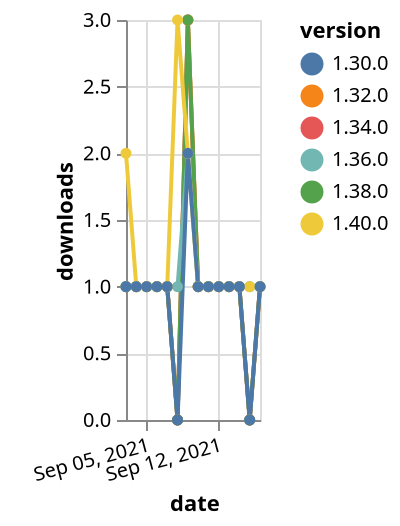 {"$schema": "https://vega.github.io/schema/vega-lite/v5.json", "description": "A simple bar chart with embedded data.", "data": {"values": [{"date": "2021-09-03", "total": 186, "delta": 1, "version": "1.34.0"}, {"date": "2021-09-04", "total": 187, "delta": 1, "version": "1.34.0"}, {"date": "2021-09-05", "total": 188, "delta": 1, "version": "1.34.0"}, {"date": "2021-09-06", "total": 189, "delta": 1, "version": "1.34.0"}, {"date": "2021-09-07", "total": 190, "delta": 1, "version": "1.34.0"}, {"date": "2021-09-08", "total": 190, "delta": 0, "version": "1.34.0"}, {"date": "2021-09-09", "total": 193, "delta": 3, "version": "1.34.0"}, {"date": "2021-09-10", "total": 194, "delta": 1, "version": "1.34.0"}, {"date": "2021-09-11", "total": 195, "delta": 1, "version": "1.34.0"}, {"date": "2021-09-12", "total": 196, "delta": 1, "version": "1.34.0"}, {"date": "2021-09-13", "total": 197, "delta": 1, "version": "1.34.0"}, {"date": "2021-09-14", "total": 198, "delta": 1, "version": "1.34.0"}, {"date": "2021-09-15", "total": 198, "delta": 0, "version": "1.34.0"}, {"date": "2021-09-16", "total": 199, "delta": 1, "version": "1.34.0"}, {"date": "2021-09-03", "total": 184, "delta": 1, "version": "1.32.0"}, {"date": "2021-09-04", "total": 185, "delta": 1, "version": "1.32.0"}, {"date": "2021-09-05", "total": 186, "delta": 1, "version": "1.32.0"}, {"date": "2021-09-06", "total": 187, "delta": 1, "version": "1.32.0"}, {"date": "2021-09-07", "total": 188, "delta": 1, "version": "1.32.0"}, {"date": "2021-09-08", "total": 188, "delta": 0, "version": "1.32.0"}, {"date": "2021-09-09", "total": 191, "delta": 3, "version": "1.32.0"}, {"date": "2021-09-10", "total": 192, "delta": 1, "version": "1.32.0"}, {"date": "2021-09-11", "total": 193, "delta": 1, "version": "1.32.0"}, {"date": "2021-09-12", "total": 194, "delta": 1, "version": "1.32.0"}, {"date": "2021-09-13", "total": 195, "delta": 1, "version": "1.32.0"}, {"date": "2021-09-14", "total": 196, "delta": 1, "version": "1.32.0"}, {"date": "2021-09-15", "total": 196, "delta": 0, "version": "1.32.0"}, {"date": "2021-09-16", "total": 197, "delta": 1, "version": "1.32.0"}, {"date": "2021-09-03", "total": 192, "delta": 1, "version": "1.38.0"}, {"date": "2021-09-04", "total": 193, "delta": 1, "version": "1.38.0"}, {"date": "2021-09-05", "total": 194, "delta": 1, "version": "1.38.0"}, {"date": "2021-09-06", "total": 195, "delta": 1, "version": "1.38.0"}, {"date": "2021-09-07", "total": 196, "delta": 1, "version": "1.38.0"}, {"date": "2021-09-08", "total": 196, "delta": 0, "version": "1.38.0"}, {"date": "2021-09-09", "total": 199, "delta": 3, "version": "1.38.0"}, {"date": "2021-09-10", "total": 200, "delta": 1, "version": "1.38.0"}, {"date": "2021-09-11", "total": 201, "delta": 1, "version": "1.38.0"}, {"date": "2021-09-12", "total": 202, "delta": 1, "version": "1.38.0"}, {"date": "2021-09-13", "total": 203, "delta": 1, "version": "1.38.0"}, {"date": "2021-09-14", "total": 204, "delta": 1, "version": "1.38.0"}, {"date": "2021-09-15", "total": 204, "delta": 0, "version": "1.38.0"}, {"date": "2021-09-16", "total": 205, "delta": 1, "version": "1.38.0"}, {"date": "2021-09-03", "total": 160, "delta": 1, "version": "1.36.0"}, {"date": "2021-09-04", "total": 161, "delta": 1, "version": "1.36.0"}, {"date": "2021-09-05", "total": 162, "delta": 1, "version": "1.36.0"}, {"date": "2021-09-06", "total": 163, "delta": 1, "version": "1.36.0"}, {"date": "2021-09-07", "total": 164, "delta": 1, "version": "1.36.0"}, {"date": "2021-09-08", "total": 165, "delta": 1, "version": "1.36.0"}, {"date": "2021-09-09", "total": 167, "delta": 2, "version": "1.36.0"}, {"date": "2021-09-10", "total": 168, "delta": 1, "version": "1.36.0"}, {"date": "2021-09-11", "total": 169, "delta": 1, "version": "1.36.0"}, {"date": "2021-09-12", "total": 170, "delta": 1, "version": "1.36.0"}, {"date": "2021-09-13", "total": 171, "delta": 1, "version": "1.36.0"}, {"date": "2021-09-14", "total": 172, "delta": 1, "version": "1.36.0"}, {"date": "2021-09-15", "total": 173, "delta": 1, "version": "1.36.0"}, {"date": "2021-09-16", "total": 174, "delta": 1, "version": "1.36.0"}, {"date": "2021-09-03", "total": 121, "delta": 2, "version": "1.40.0"}, {"date": "2021-09-04", "total": 122, "delta": 1, "version": "1.40.0"}, {"date": "2021-09-05", "total": 123, "delta": 1, "version": "1.40.0"}, {"date": "2021-09-06", "total": 124, "delta": 1, "version": "1.40.0"}, {"date": "2021-09-07", "total": 125, "delta": 1, "version": "1.40.0"}, {"date": "2021-09-08", "total": 128, "delta": 3, "version": "1.40.0"}, {"date": "2021-09-09", "total": 130, "delta": 2, "version": "1.40.0"}, {"date": "2021-09-10", "total": 131, "delta": 1, "version": "1.40.0"}, {"date": "2021-09-11", "total": 132, "delta": 1, "version": "1.40.0"}, {"date": "2021-09-12", "total": 133, "delta": 1, "version": "1.40.0"}, {"date": "2021-09-13", "total": 134, "delta": 1, "version": "1.40.0"}, {"date": "2021-09-14", "total": 135, "delta": 1, "version": "1.40.0"}, {"date": "2021-09-15", "total": 136, "delta": 1, "version": "1.40.0"}, {"date": "2021-09-16", "total": 137, "delta": 1, "version": "1.40.0"}, {"date": "2021-09-03", "total": 252, "delta": 1, "version": "1.30.0"}, {"date": "2021-09-04", "total": 253, "delta": 1, "version": "1.30.0"}, {"date": "2021-09-05", "total": 254, "delta": 1, "version": "1.30.0"}, {"date": "2021-09-06", "total": 255, "delta": 1, "version": "1.30.0"}, {"date": "2021-09-07", "total": 256, "delta": 1, "version": "1.30.0"}, {"date": "2021-09-08", "total": 256, "delta": 0, "version": "1.30.0"}, {"date": "2021-09-09", "total": 258, "delta": 2, "version": "1.30.0"}, {"date": "2021-09-10", "total": 259, "delta": 1, "version": "1.30.0"}, {"date": "2021-09-11", "total": 260, "delta": 1, "version": "1.30.0"}, {"date": "2021-09-12", "total": 261, "delta": 1, "version": "1.30.0"}, {"date": "2021-09-13", "total": 262, "delta": 1, "version": "1.30.0"}, {"date": "2021-09-14", "total": 263, "delta": 1, "version": "1.30.0"}, {"date": "2021-09-15", "total": 263, "delta": 0, "version": "1.30.0"}, {"date": "2021-09-16", "total": 264, "delta": 1, "version": "1.30.0"}]}, "width": "container", "mark": {"type": "line", "point": {"filled": true}}, "encoding": {"x": {"field": "date", "type": "temporal", "timeUnit": "yearmonthdate", "title": "date", "axis": {"labelAngle": -15}}, "y": {"field": "delta", "type": "quantitative", "title": "downloads"}, "color": {"field": "version", "type": "nominal"}, "tooltip": {"field": "delta"}}}